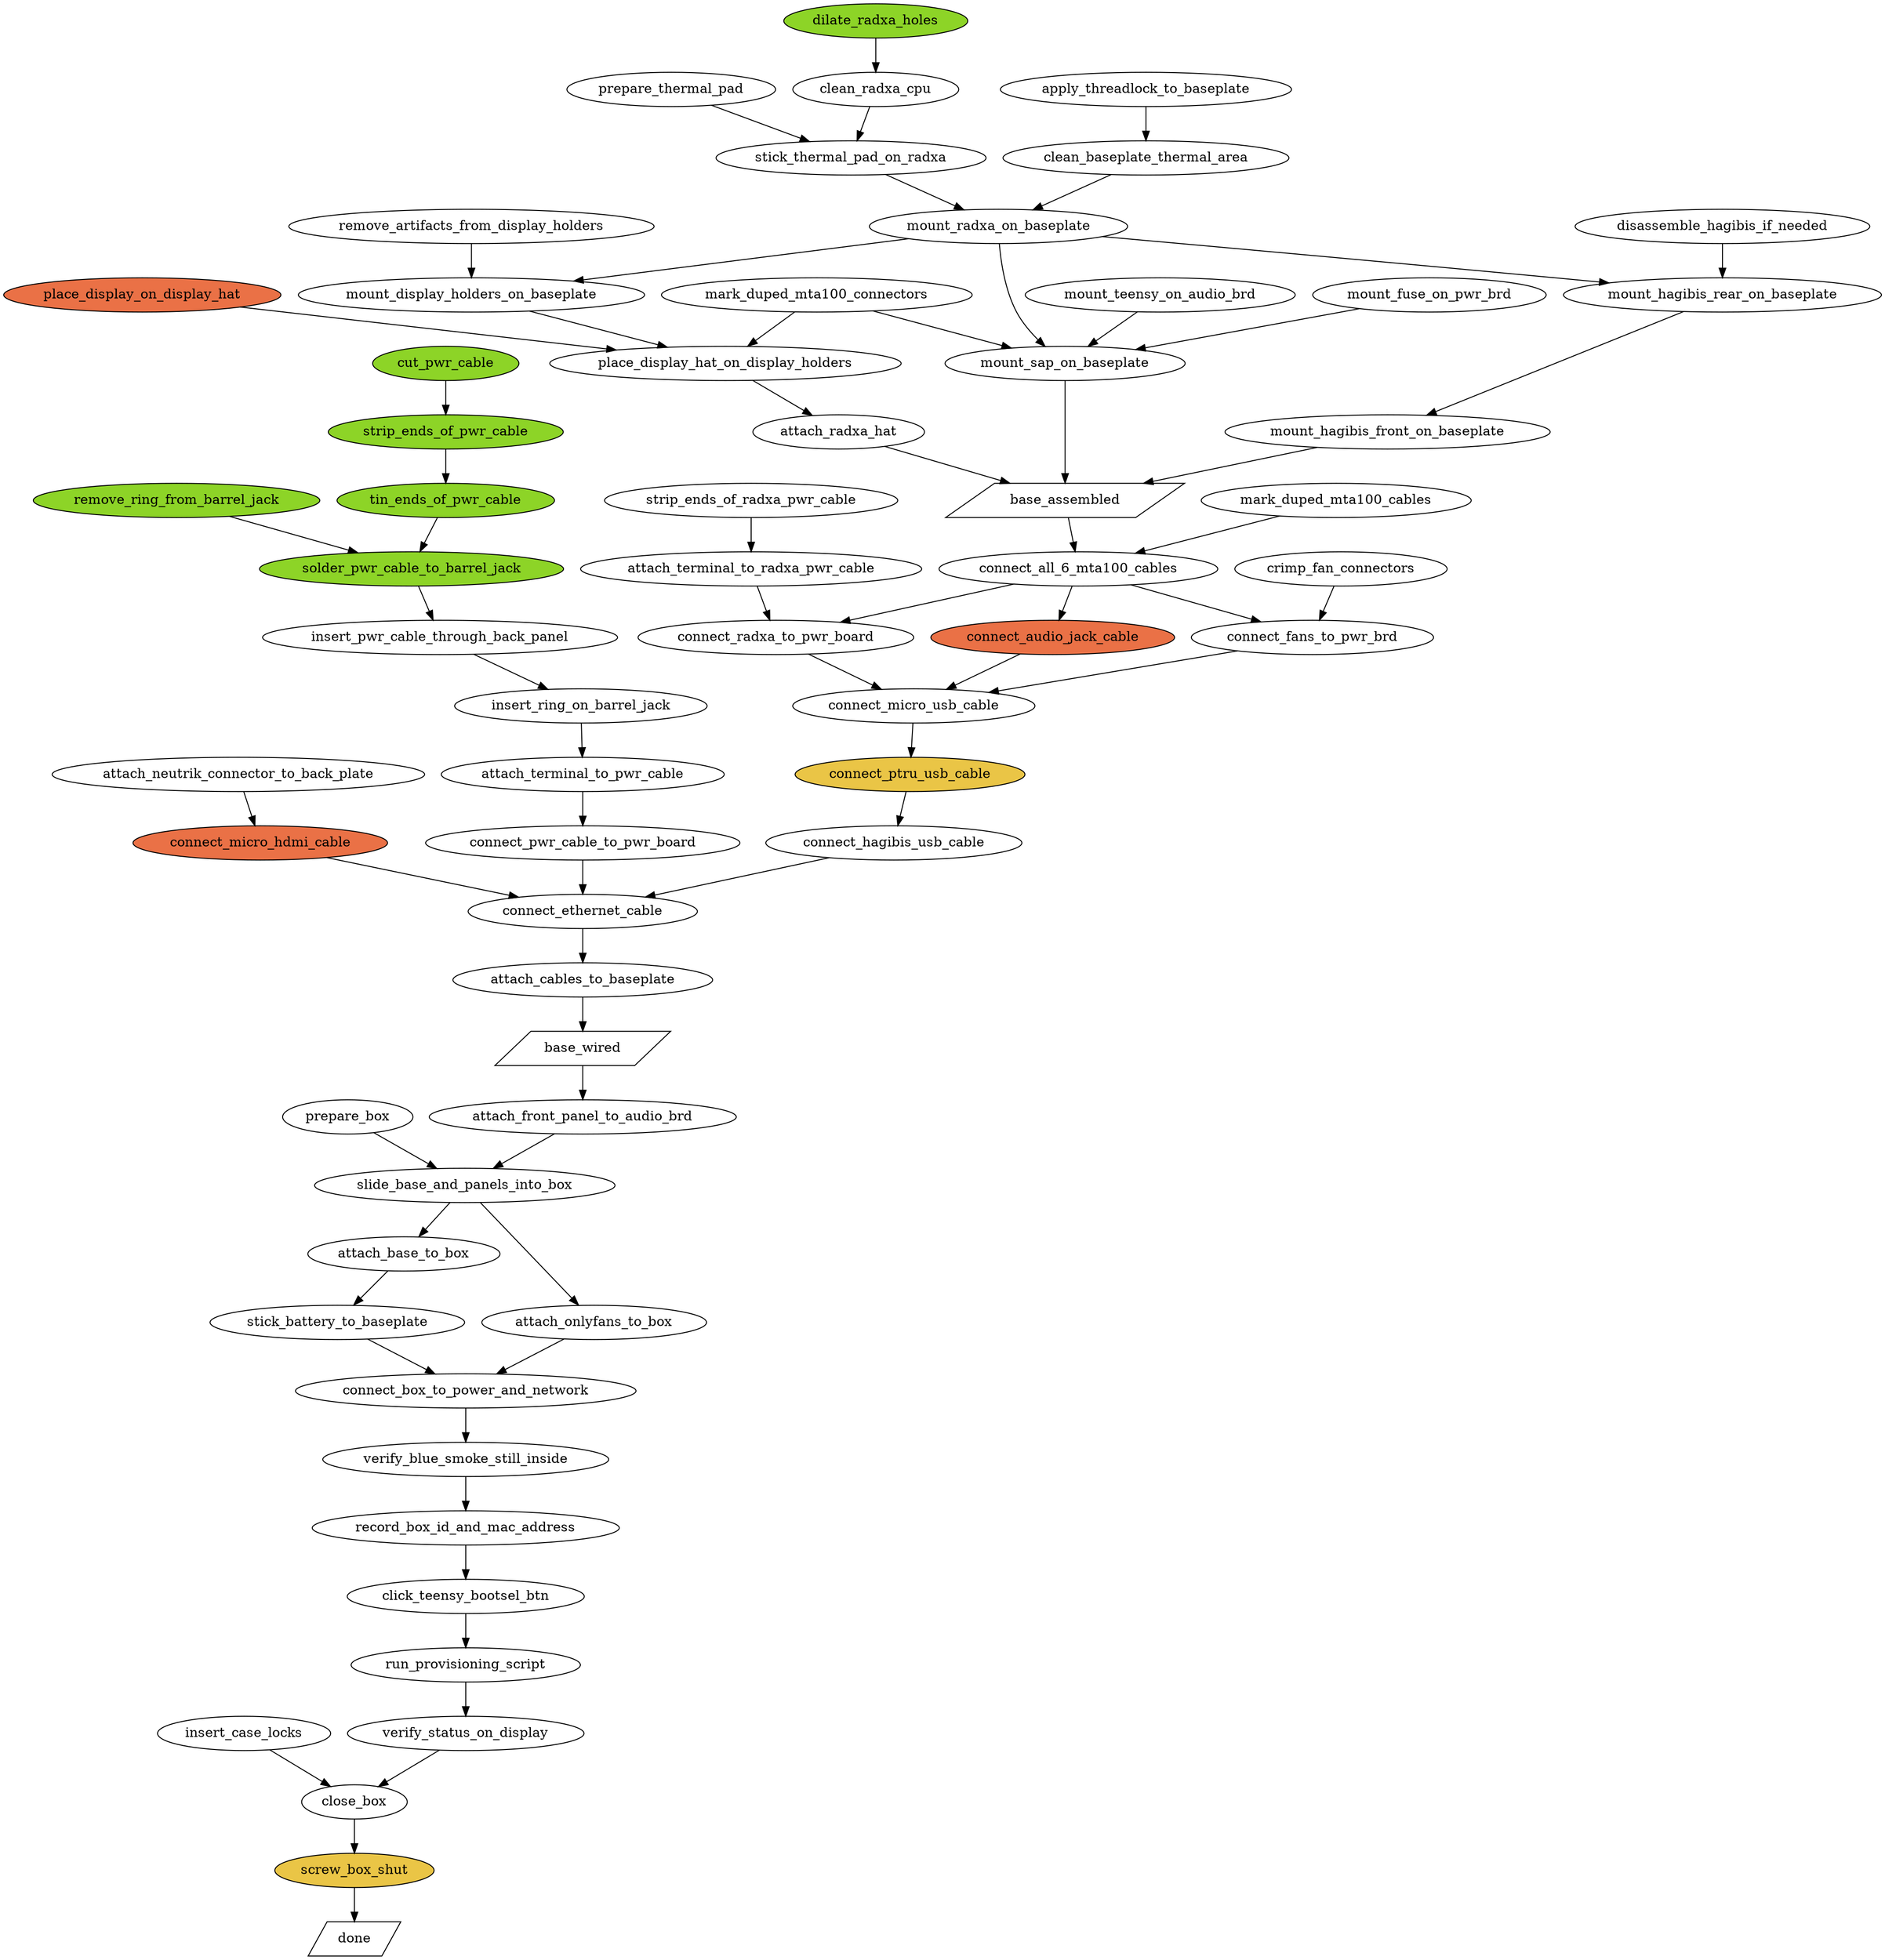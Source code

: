 digraph {
    base_assembled [shape=parallelogram];
    base_wired [shape=parallelogram];
    done [shape=parallelogram];

    connect_micro_hdmi_cable [style=filled,fillcolor="#ea7146"];
    place_display_on_display_hat [style=filled,fillcolor="#ea7146"];
    connect_audio_jack_cable [style=filled,fillcolor="#ea7146"];
    connect_ptru_usb_cable [style=filled,fillcolor="#eac546"];
    screw_box_shut [style=filled,fillcolor="#eac546"];
    dilate_radxa_holes [style=filled,fillcolor="#8dd427"];
    cut_pwr_cable [style=filled,fillcolor="#8dd427"];
    strip_ends_of_pwr_cable [style=filled,fillcolor="#8dd427"];
    tin_ends_of_pwr_cable [style=filled,fillcolor="#8dd427"];
    solder_pwr_cable_to_barrel_jack [style=filled,fillcolor="#8dd427"];
    remove_ring_from_barrel_jack [style=filled,fillcolor="#8dd427"];

    dilate_radxa_holes -> clean_radxa_cpu;
    prepare_thermal_pad -> stick_thermal_pad_on_radxa;
    clean_radxa_cpu -> stick_thermal_pad_on_radxa;
    apply_threadlock_to_baseplate -> clean_baseplate_thermal_area;
    clean_baseplate_thermal_area -> mount_radxa_on_baseplate;
    stick_thermal_pad_on_radxa -> mount_radxa_on_baseplate;
    mount_teensy_on_audio_brd -> mount_sap_on_baseplate;
    mount_radxa_on_baseplate -> mount_sap_on_baseplate;
    mount_radxa_on_baseplate -> mount_hagibis_rear_on_baseplate;
    disassemble_hagibis_if_needed -> mount_hagibis_rear_on_baseplate;
    mount_hagibis_rear_on_baseplate -> mount_hagibis_front_on_baseplate;
    mount_fuse_on_pwr_brd -> mount_sap_on_baseplate;
    remove_artifacts_from_display_holders -> mount_display_holders_on_baseplate;
    mount_radxa_on_baseplate -> mount_display_holders_on_baseplate;
    place_display_on_display_hat -> place_display_hat_on_display_holders;
    mount_display_holders_on_baseplate -> place_display_hat_on_display_holders;
    place_display_hat_on_display_holders -> attach_radxa_hat;
    mark_duped_mta100_cables -> connect_all_6_mta100_cables;
    mark_duped_mta100_connectors -> mount_sap_on_baseplate;
    mark_duped_mta100_connectors -> place_display_hat_on_display_holders;

    mount_sap_on_baseplate -> base_assembled;
    mount_hagibis_front_on_baseplate -> base_assembled;
    attach_radxa_hat -> base_assembled;

    base_assembled -> connect_all_6_mta100_cables;
    crimp_fan_connectors -> connect_fans_to_pwr_brd;
    connect_all_6_mta100_cables -> connect_fans_to_pwr_brd;
    strip_ends_of_radxa_pwr_cable -> attach_terminal_to_radxa_pwr_cable;
    attach_terminal_to_radxa_pwr_cable -> connect_radxa_to_pwr_board;
    connect_all_6_mta100_cables -> connect_radxa_to_pwr_board;
    cut_pwr_cable -> strip_ends_of_pwr_cable;
    strip_ends_of_pwr_cable -> tin_ends_of_pwr_cable;
    tin_ends_of_pwr_cable -> solder_pwr_cable_to_barrel_jack;
    remove_ring_from_barrel_jack -> solder_pwr_cable_to_barrel_jack;
    solder_pwr_cable_to_barrel_jack -> insert_pwr_cable_through_back_panel;
    insert_pwr_cable_through_back_panel -> insert_ring_on_barrel_jack;
    insert_ring_on_barrel_jack -> attach_terminal_to_pwr_cable;
    attach_terminal_to_pwr_cable -> connect_pwr_cable_to_pwr_board;

    connect_micro_usb_cable -> connect_ptru_usb_cable;
    attach_neutrik_connector_to_back_plate -> connect_micro_hdmi_cable;
    connect_ptru_usb_cable -> connect_hagibis_usb_cable;
    connect_hagibis_usb_cable -> connect_ethernet_cable;
    connect_micro_hdmi_cable -> connect_ethernet_cable;
    connect_audio_jack_cable -> connect_micro_usb_cable;
    connect_all_6_mta100_cables -> connect_audio_jack_cable;
    connect_pwr_cable_to_pwr_board -> connect_ethernet_cable;
    connect_radxa_to_pwr_board -> connect_micro_usb_cable;
    connect_fans_to_pwr_brd -> connect_micro_usb_cable;

    connect_ethernet_cable -> attach_cables_to_baseplate;
    attach_cables_to_baseplate -> base_wired;
    base_wired -> attach_front_panel_to_audio_brd;
    attach_front_panel_to_audio_brd -> slide_base_and_panels_into_box;
    prepare_box -> slide_base_and_panels_into_box;
    slide_base_and_panels_into_box -> attach_base_to_box;
    slide_base_and_panels_into_box -> attach_onlyfans_to_box;
    attach_onlyfans_to_box -> connect_box_to_power_and_network;
    attach_base_to_box -> stick_battery_to_baseplate;
    stick_battery_to_baseplate -> connect_box_to_power_and_network;
    connect_box_to_power_and_network -> verify_blue_smoke_still_inside;
    verify_blue_smoke_still_inside -> record_box_id_and_mac_address;
    record_box_id_and_mac_address -> click_teensy_bootsel_btn;
    click_teensy_bootsel_btn -> run_provisioning_script;
    run_provisioning_script -> verify_status_on_display;
    verify_status_on_display -> close_box;
    insert_case_locks -> close_box;
    close_box -> screw_box_shut;

    screw_box_shut -> done;
}
